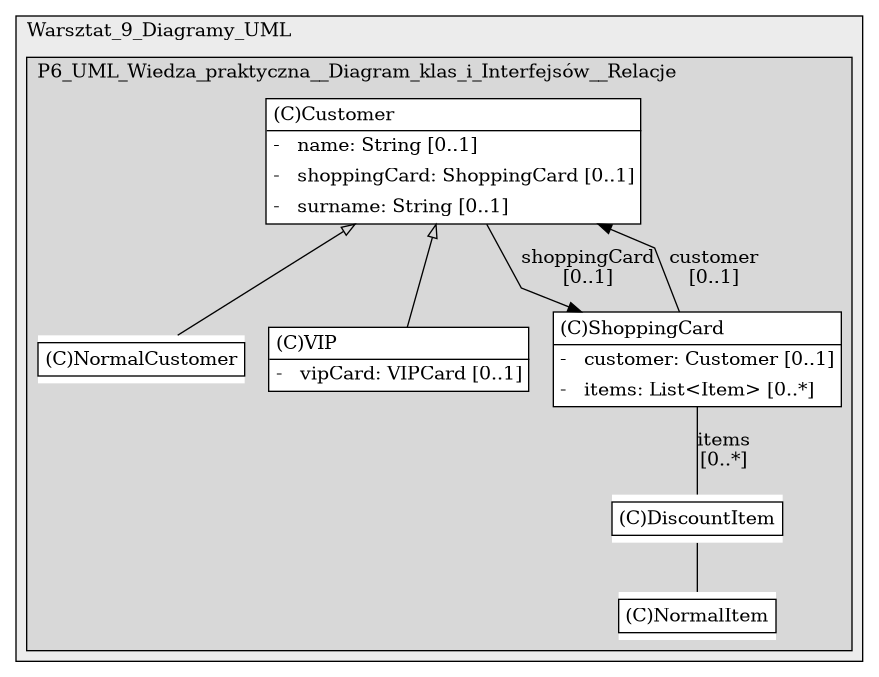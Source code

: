 @startuml

/' diagram meta data start
config=StructureConfiguration;
{
  "projectClassification": {
    "searchMode": "OpenProject", // OpenProject, AllProjects
    "includedProjects": "",
    "pathEndKeywords": "*.impl",
    "isClientPath": "",
    "isClientName": "",
    "isTestPath": "",
    "isTestName": "",
    "isMappingPath": "",
    "isMappingName": "",
    "isDataAccessPath": "",
    "isDataAccessName": "",
    "isDataStructurePath": "",
    "isDataStructureName": "",
    "isInterfaceStructuresPath": "",
    "isInterfaceStructuresName": "",
    "isEntryPointPath": "",
    "isEntryPointName": "",
    "treatFinalFieldsAsMandatory": false
  },
  "graphRestriction": {
    "classPackageExcludeFilter": "",
    "classPackageIncludeFilter": "",
    "classNameExcludeFilter": "",
    "classNameIncludeFilter": "",
    "methodNameExcludeFilter": "",
    "methodNameIncludeFilter": "",
    "removeByInheritance": "", // inheritance/annotation based filtering is done in a second step
    "removeByAnnotation": "",
    "removeByClassPackage": "", // cleanup the graph after inheritance/annotation based filtering is done
    "removeByClassName": "",
    "cutMappings": false,
    "cutEnum": true,
    "cutTests": true,
    "cutClient": true,
    "cutDataAccess": false,
    "cutInterfaceStructures": false,
    "cutDataStructures": false,
    "cutGetterAndSetter": true,
    "cutConstructors": true
  },
  "graphTraversal": {
    "forwardDepth": 6,
    "backwardDepth": 6,
    "classPackageExcludeFilter": "",
    "classPackageIncludeFilter": "",
    "classNameExcludeFilter": "",
    "classNameIncludeFilter": "",
    "methodNameExcludeFilter": "",
    "methodNameIncludeFilter": "",
    "hideMappings": false,
    "hideDataStructures": false,
    "hidePrivateMethods": true,
    "hideInterfaceCalls": true, // indirection: implementation -> interface (is hidden) -> implementation
    "onlyShowApplicationEntryPoints": false, // root node is included
    "useMethodCallsForStructureDiagram": "ForwardOnly" // ForwardOnly, BothDirections, No
  },
  "details": {
    "aggregation": "GroupByClass", // ByClass, GroupByClass, None
    "showClassGenericTypes": true,
    "showMethods": true,
    "showMethodParameterNames": true,
    "showMethodParameterTypes": true,
    "showMethodReturnType": true,
    "showPackageLevels": 2,
    "showDetailedClassStructure": true
  },
  "rootClass": "WARSZTATY.Warsztat_9_Diagramy_UML.P6_UML_Wiedza_praktyczna__Diagram_klas_i_Interfejsów__Relacje.nextDiagram.DiscountItem",
  "extensionCallbackMethod": "" // qualified.class.name#methodName - signature: public static String method(String)
}
diagram meta data end '/



digraph g {
    rankdir="TB"
    splines=polyline
    

'nodes 
subgraph cluster_1027202664 { 
   	label=Warsztat_9_Diagramy_UML
	labeljust=l
	fillcolor="#ececec"
	style=filled
   
   subgraph cluster_53111168 { 
   	label="P6_UML_Wiedza_praktyczna__Diagram_klas_i_Interfejsów__Relacje"
	labeljust=l
	fillcolor="#d8d8d8"
	style=filled
   
   Customer505738843[
	label=<<TABLE BORDER="1" CELLBORDER="0" CELLPADDING="4" CELLSPACING="0">
<TR><TD ALIGN="LEFT" >(C)Customer</TD></TR>
<HR/>
<TR><TD ALIGN="LEFT" >-   name: String [0..1]</TD></TR>
<TR><TD ALIGN="LEFT" >-   shoppingCard: ShoppingCard [0..1]</TD></TR>
<TR><TD ALIGN="LEFT" >-   surname: String [0..1]</TD></TR>
</TABLE>>
	style=filled
	margin=0
	shape=plaintext
	fillcolor="#FFFFFF"
];

DiscountItem505738843[
	label=<<TABLE BORDER="1" CELLBORDER="0" CELLPADDING="4" CELLSPACING="0">
<TR><TD ALIGN="LEFT" >(C)DiscountItem</TD></TR>
</TABLE>>
	style=filled
	margin=0
	shape=plaintext
	fillcolor="#FFFFFF"
];

NormalCustomer505738843[
	label=<<TABLE BORDER="1" CELLBORDER="0" CELLPADDING="4" CELLSPACING="0">
<TR><TD ALIGN="LEFT" >(C)NormalCustomer</TD></TR>
</TABLE>>
	style=filled
	margin=0
	shape=plaintext
	fillcolor="#FFFFFF"
];

NormalItem505738843[
	label=<<TABLE BORDER="1" CELLBORDER="0" CELLPADDING="4" CELLSPACING="0">
<TR><TD ALIGN="LEFT" >(C)NormalItem</TD></TR>
</TABLE>>
	style=filled
	margin=0
	shape=plaintext
	fillcolor="#FFFFFF"
];

ShoppingCard505738843[
	label=<<TABLE BORDER="1" CELLBORDER="0" CELLPADDING="4" CELLSPACING="0">
<TR><TD ALIGN="LEFT" >(C)ShoppingCard</TD></TR>
<HR/>
<TR><TD ALIGN="LEFT" >-   customer: Customer [0..1]</TD></TR>
<TR><TD ALIGN="LEFT" >-   items: List&lt;Item&gt; [0..*]</TD></TR>
</TABLE>>
	style=filled
	margin=0
	shape=plaintext
	fillcolor="#FFFFFF"
];

VIP505738843[
	label=<<TABLE BORDER="1" CELLBORDER="0" CELLPADDING="4" CELLSPACING="0">
<TR><TD ALIGN="LEFT" >(C)VIP</TD></TR>
<HR/>
<TR><TD ALIGN="LEFT" >-   vipCard: VIPCard [0..1]</TD></TR>
</TABLE>>
	style=filled
	margin=0
	shape=plaintext
	fillcolor="#FFFFFF"
];
} 
} 

'edges    
Customer505738843 -> NormalCustomer505738843[arrowhead=none, arrowtail=empty, dir=both];
Customer505738843 -> ShoppingCard505738843[label="shoppingCard
[0..1]"];
Customer505738843 -> VIP505738843[arrowhead=none, arrowtail=empty, dir=both];
DiscountItem505738843 -> NormalItem505738843[arrowhead=none];
ShoppingCard505738843 -> Customer505738843[label="customer
[0..1]"];
ShoppingCard505738843 -> DiscountItem505738843[label="items
[0..*]", arrowhead=none];
    
}
@enduml